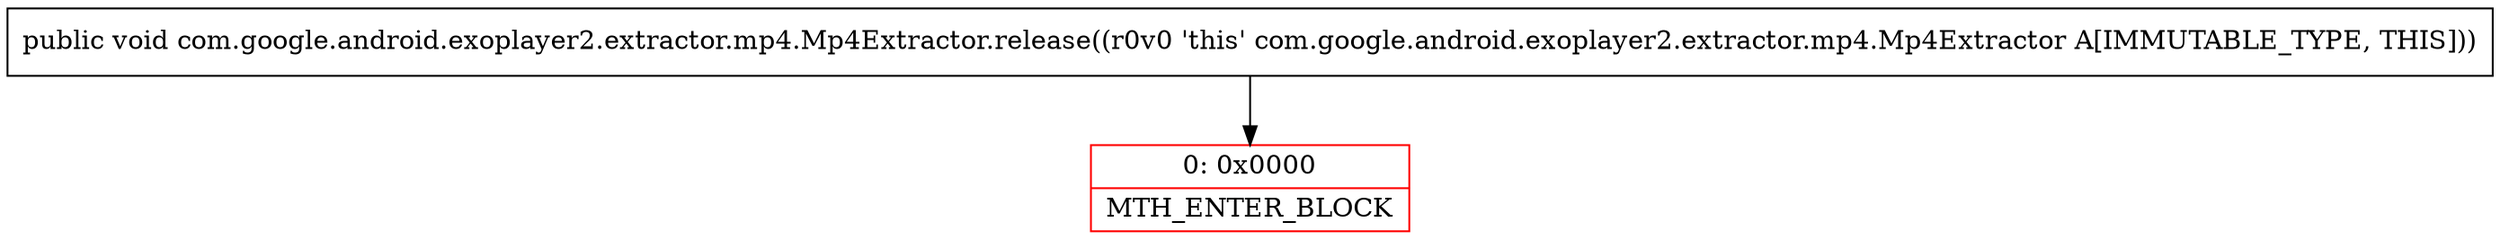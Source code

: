 digraph "CFG forcom.google.android.exoplayer2.extractor.mp4.Mp4Extractor.release()V" {
subgraph cluster_Region_2020889174 {
label = "R(0)";
node [shape=record,color=blue];
}
Node_0 [shape=record,color=red,label="{0\:\ 0x0000|MTH_ENTER_BLOCK\l}"];
MethodNode[shape=record,label="{public void com.google.android.exoplayer2.extractor.mp4.Mp4Extractor.release((r0v0 'this' com.google.android.exoplayer2.extractor.mp4.Mp4Extractor A[IMMUTABLE_TYPE, THIS])) }"];
MethodNode -> Node_0;
}

